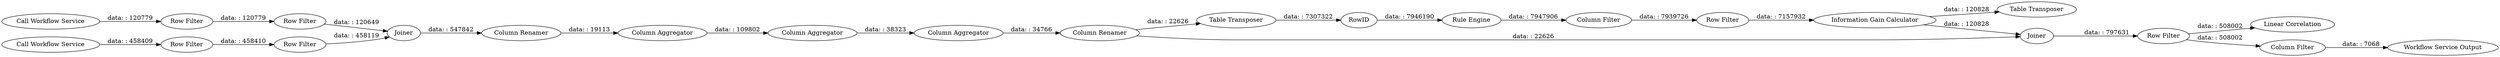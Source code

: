 digraph {
	"-3458671783114230500_55" [label="Row Filter"]
	"-3458671783114230500_79" [label="Linear Correlation"]
	"-3458671783114230500_67" [label="Table Transposer"]
	"-3458671783114230500_73" [label="Row Filter"]
	"-3458671783114230500_42" [label="Row Filter"]
	"-3458671783114230500_71" [label="Rule Engine"]
	"-3458671783114230500_15" [label="Row Filter"]
	"-3458671783114230500_62" [label="Column Renamer"]
	"-3458671783114230500_59" [label="Column Aggregator"]
	"-3458671783114230500_61" [label="Column Aggregator"]
	"-3458671783114230500_1" [label="Call Workflow Service"]
	"-3458671783114230500_77" [label=Joiner]
	"-3458671783114230500_80" [label="Column Filter"]
	"-3458671783114230500_78" [label="Row Filter"]
	"-3458671783114230500_60" [label="Column Aggregator"]
	"-3458671783114230500_75" [label="Information Gain Calculator"]
	"-3458671783114230500_56" [label=Joiner]
	"-3458671783114230500_50" [label="Row Filter"]
	"-3458671783114230500_72" [label="Column Filter"]
	"-3458671783114230500_68" [label=RowID]
	"-3458671783114230500_76" [label="Table Transposer"]
	"-3458671783114230500_89" [label="Workflow Service Output"]
	"-3458671783114230500_57" [label="Column Renamer"]
	"-3458671783114230500_45" [label="Call Workflow Service"]
	"-3458671783114230500_45" -> "-3458671783114230500_42" [label="data: : 120779"]
	"-3458671783114230500_68" -> "-3458671783114230500_71" [label="data: : 7946190"]
	"-3458671783114230500_57" -> "-3458671783114230500_59" [label="data: : 19113"]
	"-3458671783114230500_56" -> "-3458671783114230500_57" [label="data: : 547842"]
	"-3458671783114230500_71" -> "-3458671783114230500_72" [label="data: : 7947906"]
	"-3458671783114230500_75" -> "-3458671783114230500_76" [label="data: : 120828"]
	"-3458671783114230500_61" -> "-3458671783114230500_62" [label="data: : 34766"]
	"-3458671783114230500_78" -> "-3458671783114230500_79" [label="data: : 508002"]
	"-3458671783114230500_60" -> "-3458671783114230500_61" [label="data: : 38323"]
	"-3458671783114230500_15" -> "-3458671783114230500_55" [label="data: : 458410"]
	"-3458671783114230500_67" -> "-3458671783114230500_68" [label="data: : 7307322"]
	"-3458671783114230500_42" -> "-3458671783114230500_50" [label="data: : 120779"]
	"-3458671783114230500_75" -> "-3458671783114230500_77" [label="data: : 120828"]
	"-3458671783114230500_77" -> "-3458671783114230500_78" [label="data: : 797631"]
	"-3458671783114230500_1" -> "-3458671783114230500_15" [label="data: : 458409"]
	"-3458671783114230500_55" -> "-3458671783114230500_56" [label="data: : 458119"]
	"-3458671783114230500_72" -> "-3458671783114230500_73" [label="data: : 7939726"]
	"-3458671783114230500_73" -> "-3458671783114230500_75" [label="data: : 7157932"]
	"-3458671783114230500_80" -> "-3458671783114230500_89" [label="data: : 7068"]
	"-3458671783114230500_50" -> "-3458671783114230500_56" [label="data: : 120649"]
	"-3458671783114230500_62" -> "-3458671783114230500_67" [label="data: : 22626"]
	"-3458671783114230500_59" -> "-3458671783114230500_60" [label="data: : 109802"]
	"-3458671783114230500_62" -> "-3458671783114230500_77" [label="data: : 22626"]
	"-3458671783114230500_78" -> "-3458671783114230500_80" [label="data: : 508002"]
	rankdir=LR
}
